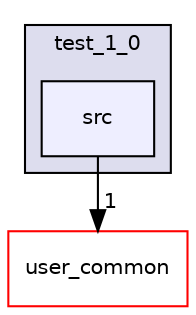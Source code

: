 digraph "user_proj/test_1_0/src" {
  compound=true
  node [ fontsize="10", fontname="Helvetica"];
  edge [ labelfontsize="10", labelfontname="Helvetica"];
  subgraph clusterdir_2d25b498c58e03af557d0fa3a0d9012f {
    graph [ bgcolor="#ddddee", pencolor="black", label="test_1_0" fontname="Helvetica", fontsize="10", URL="dir_2d25b498c58e03af557d0fa3a0d9012f.html"]
  dir_0df8e3f80446ba8244657b5498e9f9ed [shape=box, label="src", style="filled", fillcolor="#eeeeff", pencolor="black", URL="dir_0df8e3f80446ba8244657b5498e9f9ed.html"];
  }
  dir_3a5750680ef3b28b662cb739d8664c22 [shape=box label="user_common" fillcolor="white" style="filled" color="red" URL="dir_3a5750680ef3b28b662cb739d8664c22.html"];
  dir_0df8e3f80446ba8244657b5498e9f9ed->dir_3a5750680ef3b28b662cb739d8664c22 [headlabel="1", labeldistance=1.5 headhref="dir_000024_000003.html"];
}
